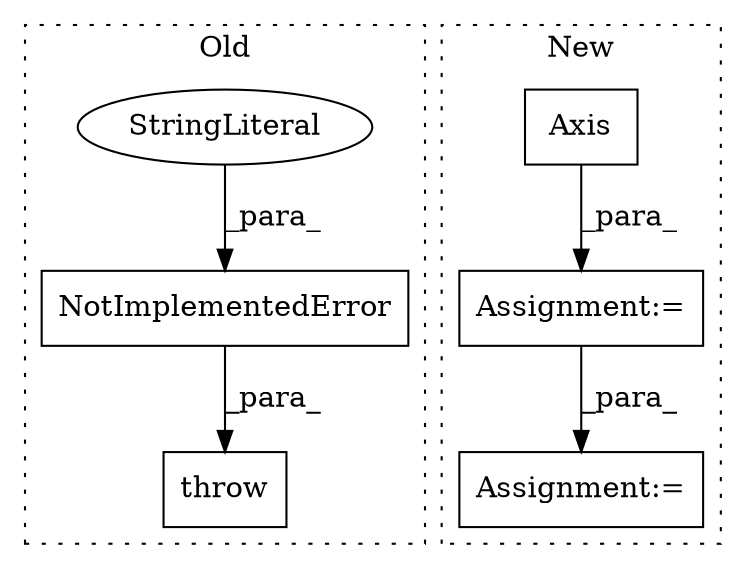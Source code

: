 digraph G {
subgraph cluster0 {
1 [label="NotImplementedError" a="32" s="4453,4546" l="20,1" shape="box"];
3 [label="StringLiteral" a="45" s="4473" l="73" shape="ellipse"];
4 [label="throw" a="53" s="4447" l="6" shape="box"];
label = "Old";
style="dotted";
}
subgraph cluster1 {
2 [label="Axis" a="32" s="4836" l="6" shape="box"];
5 [label="Assignment:=" a="7" s="4849" l="1" shape="box"];
6 [label="Assignment:=" a="7" s="4835" l="1" shape="box"];
label = "New";
style="dotted";
}
1 -> 4 [label="_para_"];
2 -> 6 [label="_para_"];
3 -> 1 [label="_para_"];
6 -> 5 [label="_para_"];
}